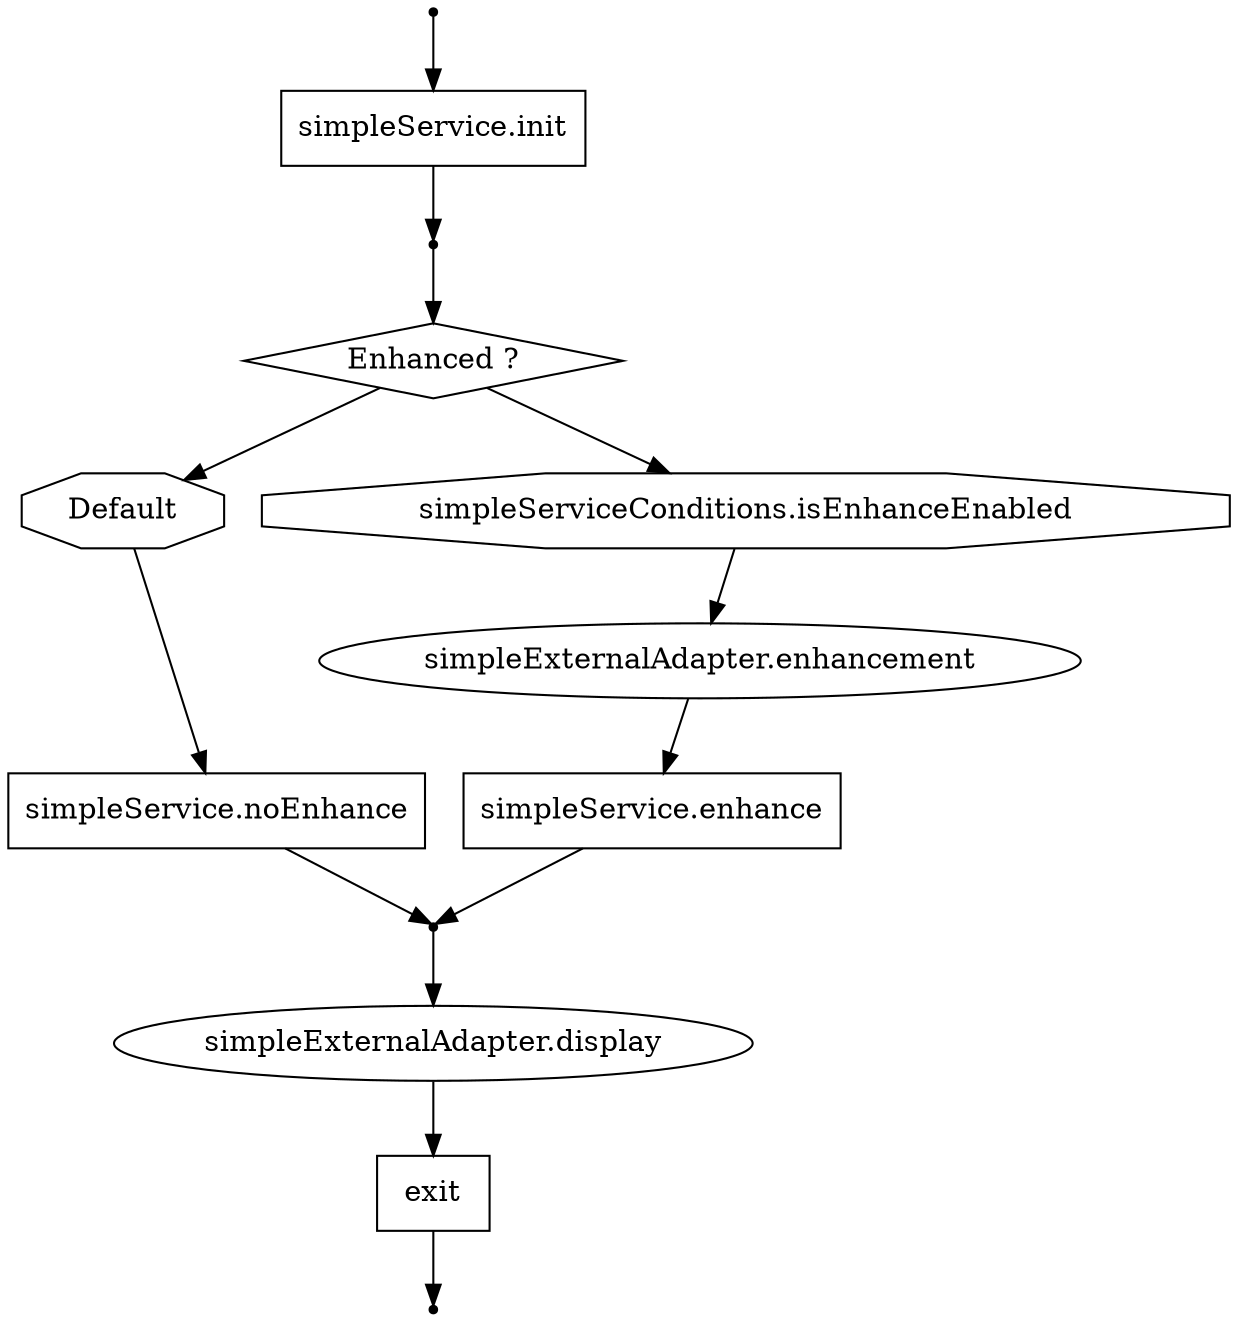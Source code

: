 // TBD
digraph "SimpleFlow" {
    splines=polyline;
    "condGrp_7f69a026-90ee-4857-b545-b8b9eaaffc43" [ label="Enhanced ?", shape="diamond"  ];
    "inputDataPoint" [ label="", shape="point"  ];
    "simpleService_init" [ label="", shape="point"  ];
    "b6c323ec-43a9-4bff-9b24-38e9481f7560_simpleService_noEnhance" [ label="simpleService.noEnhance", shape="box"  ];
    "cond_d373c61b-de81-40c7-83b3-1af36f9167b5" [ label="Default", shape="octagon"  ];
    "a31cfec0-41e1-403e-a01d-53c98f1c49b8_simpleService_enhance" [ label="simpleService.enhance", shape="box"  ];
    "c9139e6a-c0a7-4944-a58f-bbfcd5cd4078_exit" [ label="exit", shape="box"  ];
    "enhanced" [ label="", shape="point"  ];
    "exit" [ label="", shape="point"  ];
    "cond_f421c88c-478e-4d38-8897-04ccb37111c4" [ label="simpleServiceConditions.isEnhanceEnabled", shape="octagon"  ];
    "fefb55bd-560b-4759-b888-67970c1738ea" [ label="simpleExternalAdapter.enhancement", shape="ellipse"  ];
    "9100900e-78e3-4208-a0ae-1c7d9ac02787" [ label="simpleExternalAdapter.display", shape="ellipse"  ];
    "b42a99cb-b4f2-4262-a31a-8516f2161f12_simpleService_init" [ label="simpleService.init", shape="box"  ];
    "inputDataPoint" -> "b42a99cb-b4f2-4262-a31a-8516f2161f12_simpleService_init" [  ];
    "b42a99cb-b4f2-4262-a31a-8516f2161f12_simpleService_init" -> "simpleService_init" [  ];
    "simpleService_init" -> "condGrp_7f69a026-90ee-4857-b545-b8b9eaaffc43" [  ];
    "condGrp_7f69a026-90ee-4857-b545-b8b9eaaffc43" -> "cond_f421c88c-478e-4d38-8897-04ccb37111c4" [  ];
    "cond_f421c88c-478e-4d38-8897-04ccb37111c4" -> "fefb55bd-560b-4759-b888-67970c1738ea" [  ];
    "fefb55bd-560b-4759-b888-67970c1738ea" -> "a31cfec0-41e1-403e-a01d-53c98f1c49b8_simpleService_enhance" [  ];
    "a31cfec0-41e1-403e-a01d-53c98f1c49b8_simpleService_enhance" -> "enhanced" [  ];
    "condGrp_7f69a026-90ee-4857-b545-b8b9eaaffc43" -> "cond_d373c61b-de81-40c7-83b3-1af36f9167b5" [  ];
    "cond_d373c61b-de81-40c7-83b3-1af36f9167b5" -> "b6c323ec-43a9-4bff-9b24-38e9481f7560_simpleService_noEnhance" [  ];
    "b6c323ec-43a9-4bff-9b24-38e9481f7560_simpleService_noEnhance" -> "enhanced" [  ];
    "enhanced" -> "9100900e-78e3-4208-a0ae-1c7d9ac02787" [  ];
    "9100900e-78e3-4208-a0ae-1c7d9ac02787" -> "c9139e6a-c0a7-4944-a58f-bbfcd5cd4078_exit" [  ];
    "c9139e6a-c0a7-4944-a58f-bbfcd5cd4078_exit" -> "exit" [  ];
}